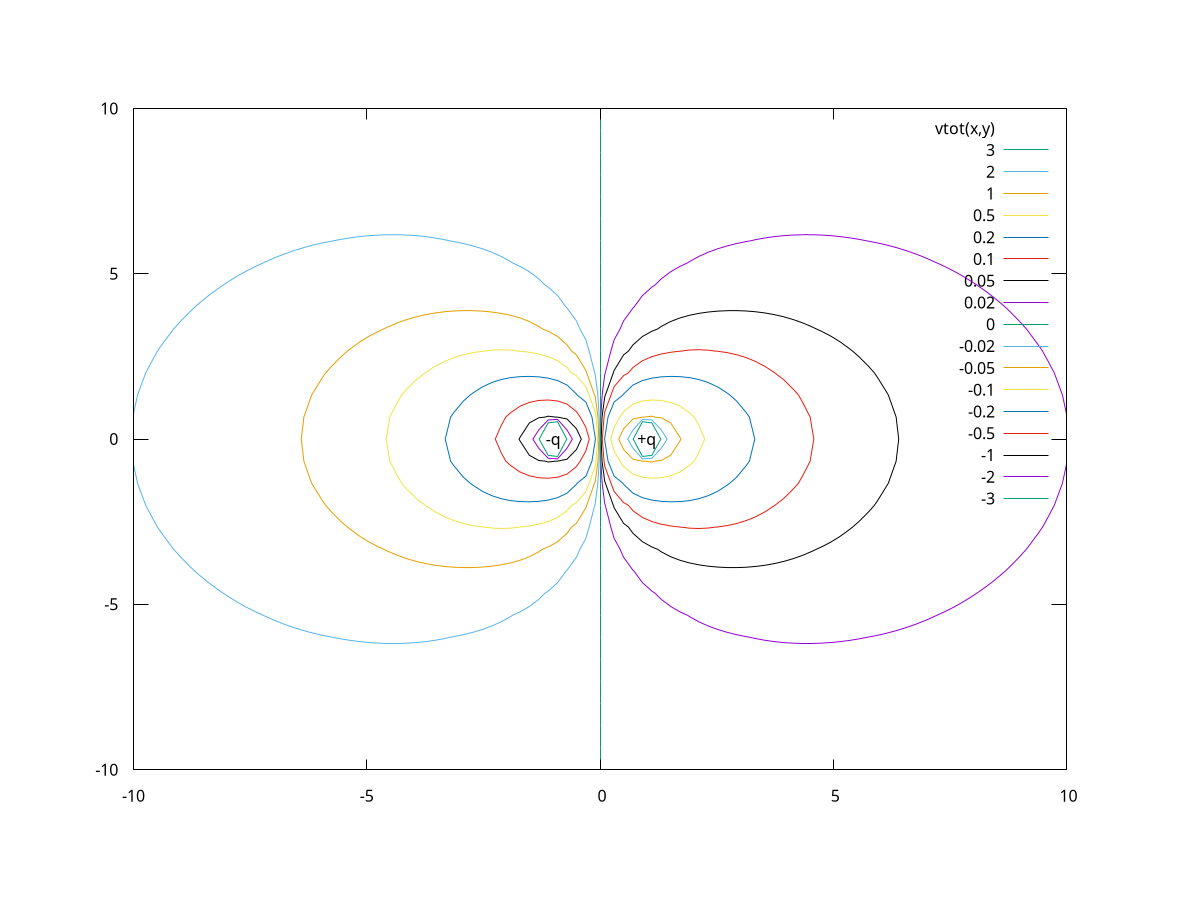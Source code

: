 #!/usr/bin/gnuplot -persist
# set terminal pngcairo  transparent enhanced font "arial,10" fontscale 1.0 size 600, 400 
# set output 'vector.1.png'
set label 1 "-q" at -1.00000, 0.00000, 0.00000 center norotate back nopoint
set label 2 "+q" at 1.00000, 0.00000, 0.00000 center norotate back nopoint
unset parametric
set view map scale 1
set isosamples 31, 31
unset surface
set contour base
set cntrparam levels 17
set cntrparam levels discrete -3,-2 ,-1 ,-0.5 ,-0.2 ,-0.1 ,-0.05 ,-0.02 ,0 ,0.02 ,0.05 ,0.1 ,0.2 ,0.5 ,1 ,2 ,3 
set trange [ -5.00000 : 5.00000 ] noreverse nowriteback
set urange [ -5.00000 : 5.00000 ] noreverse nowriteback
set vrange [ -5.00000 : 5.00000 ] noreverse nowriteback
set xrange [ -10.0000 : 10.0000 ] noreverse nowriteback
set x2range [ -10.0000 : 10.0000 ] noreverse nowriteback
set yrange [ -10.0000 : 10.0000 ] noreverse nowriteback
set y2range [ -10.0000 : 10.0000 ] noreverse nowriteback
set zrange [ -10.0000 : 10.0000 ] noreverse nowriteback
set cbrange [ -10.0000 : 10.0000 ] noreverse nowriteback
set rrange [ 0.00000 : 10.0000 ] noreverse nowriteback
set colorbox vertical origin screen 0.9, 0.2 size screen 0.05, 0.6 front  noinvert bdefault
r(x,y)=sqrt(x*x+y*y)
v1(x,y)=  q1/(r((x-x0),y))
v2(x,y)=  q2/(r((x+x0),y))
vtot(x,y)=v1(x,y)+v2(x,y)
e1x(x,y)= q1*(x-x0)/r(x-x0,y)**3
e1y(x,y)= q1*(y)/r(x-x0,y)**3
e2x(x,y)= q2*(x+x0)/r(x+x0,y)**3
e2y(x,y)= q2*(y)/r(x+x0,y)**3
etotx(x,y)=e1x(x,y)+e2x(x,y)
etoty(x,y)=e1y(x,y)+e2y(x,y)
enorm(x,y)=sqrt(etotx(x,y)*etotx(x,y)+etoty(x,y)*etoty(x,y))
dx1(x,y)=coef*etotx(x,y)/enorm(x,y)
dy1(x,y)=coef*etoty(x,y)/enorm(x,y)
dx2(x,y)=coef*etotx(x,y)
dy2(x,y)=coef*etoty(x,y)
NO_ANIMATION = 1
q1 = 1
x0 = 1.0
q2 = -1
coef = 0.7
xmin = -10.0
xmax = 10.0
ymin = -10.0
ymax = 10.0
splot vtot(x,y) w l
